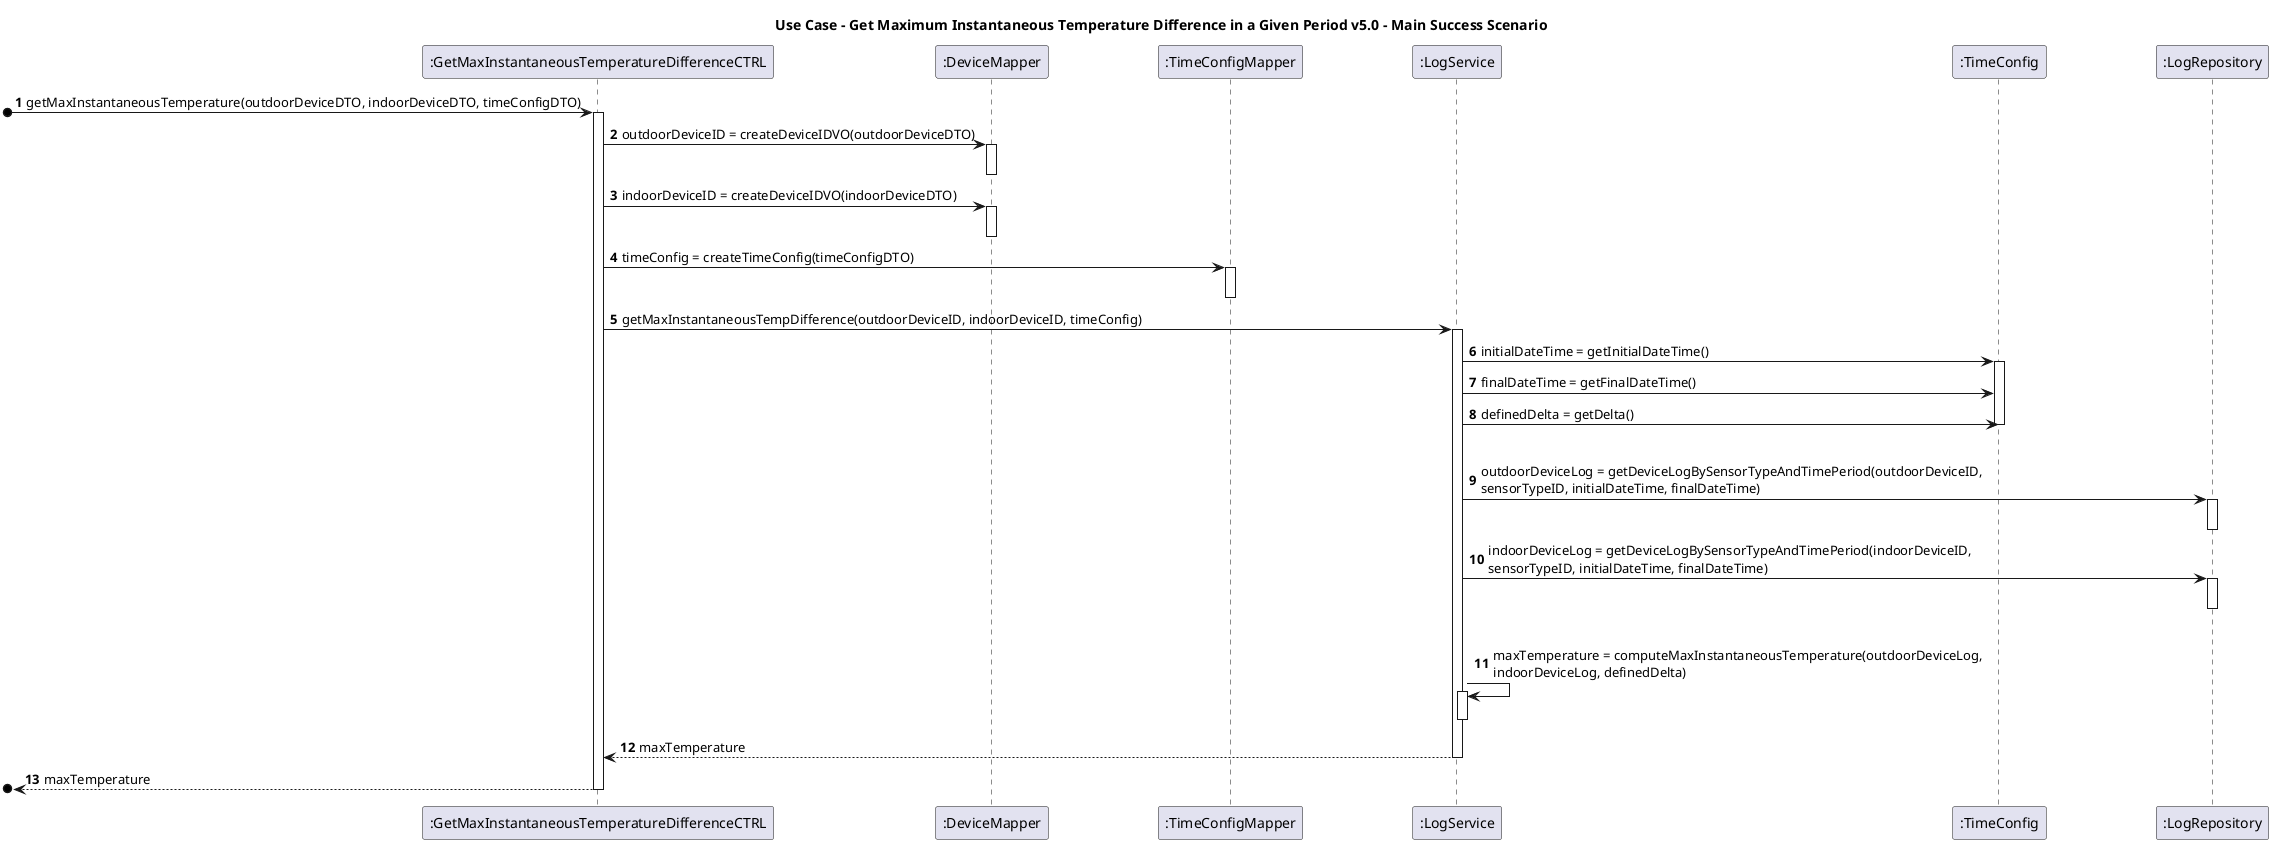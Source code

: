 @startuml

skinparam ParticipantPadding 50

autonumber
title Use Case - Get Maximum Instantaneous Temperature Difference in a Given Period v5.0 - Main Success Scenario

participant ":GetMaxInstantaneousTemperatureDifferenceCTRL" as C
participant ":DeviceMapper" as DM
participant ":TimeConfigMapper" as TPM
participant ":LogService" as LS
participant ":TimeConfig" as TC
participant ":LogRepository" as LR


[o-> C : getMaxInstantaneousTemperature(outdoorDeviceDTO, indoorDeviceDTO, timeConfigDTO)
activate C

C -> DM : outdoorDeviceID = createDeviceIDVO(outdoorDeviceDTO)
activate DM
deactivate DM

C -> DM : indoorDeviceID = createDeviceIDVO(indoorDeviceDTO)
activate DM
deactivate DM

C -> TPM : timeConfig = createTimeConfig(timeConfigDTO)
activate TPM
deactivate TPM

C -> LS : getMaxInstantaneousTempDifference(outdoorDeviceID, indoorDeviceID, timeConfig)
activate LS
LS -> TC : initialDateTime = getInitialDateTime()
activate TC
LS -> TC : finalDateTime = getFinalDateTime()
LS -> TC : definedDelta = getDelta()
|||
deactivate TC
LS -> LR : outdoorDeviceLog = getDeviceLogBySensorTypeAndTimePeriod(outdoorDeviceID,\nsensorTypeID, initialDateTime, finalDateTime)
activate LR
deactivate LR

LS -> LR : indoorDeviceLog = getDeviceLogBySensorTypeAndTimePeriod(indoorDeviceID,\nsensorTypeID, initialDateTime, finalDateTime)
activate LR
deactivate LR
|||
LS -> LS : maxTemperature = computeMaxInstantaneousTemperature(outdoorDeviceLog,\nindoorDeviceLog, definedDelta)
activate LS
deactivate LS

LS --> C : maxTemperature
deactivate LS

[o<-- C : maxTemperature
deactivate C

@enduml